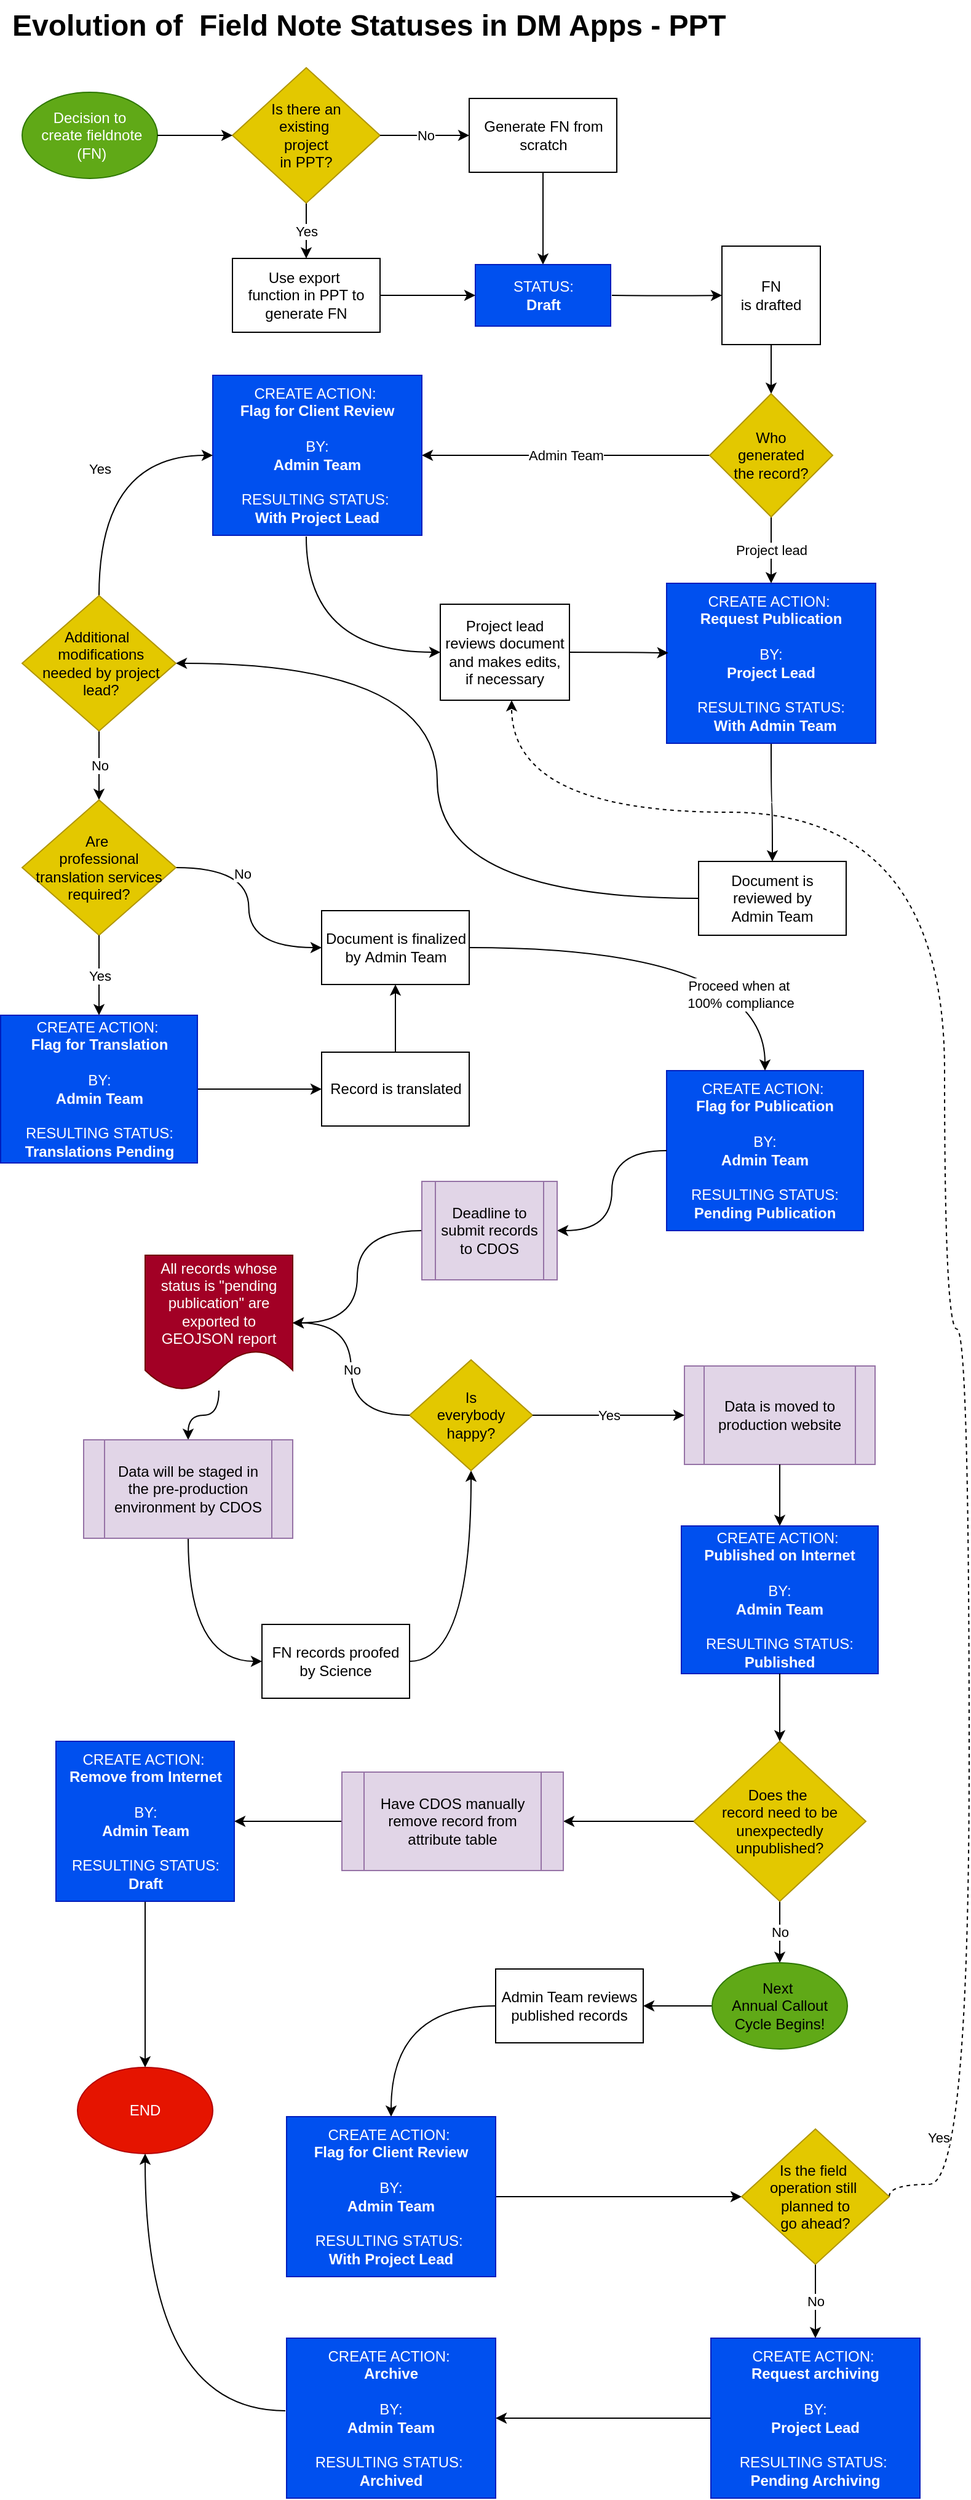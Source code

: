 <mxfile version="28.2.5">
  <diagram name="Page-1" id="UTPjxnOcEQ-sJrjJlPBk">
    <mxGraphModel dx="1133" dy="602" grid="1" gridSize="10" guides="1" tooltips="1" connect="1" arrows="1" fold="1" page="1" pageScale="1" pageWidth="827" pageHeight="1169" math="0" shadow="0">
      <root>
        <mxCell id="0" />
        <mxCell id="1" parent="0" />
        <mxCell id="peULVuYx7uYCcGxrmFzm-1" value="&lt;h1 style=&quot;margin-top: 0px;&quot;&gt;Evolution of&amp;nbsp; Field Note Statuses in DM Apps - PPT&lt;/h1&gt;&lt;p&gt;&lt;br&gt;&lt;/p&gt;" style="text;html=1;whiteSpace=wrap;overflow=hidden;rounded=0;" parent="1" vertex="1">
          <mxGeometry x="30" y="10" width="690" height="120" as="geometry" />
        </mxCell>
        <mxCell id="U9ddc2uA0Kco6e5S1l6d-1" value="Decision&lt;span style=&quot;background-color: transparent;&quot;&gt;&amp;nbsp;to&lt;/span&gt;&lt;div&gt;&lt;span style=&quot;background-color: transparent;&quot;&gt;&amp;nbsp;create&amp;nbsp;&lt;/span&gt;&lt;span style=&quot;background-color: transparent;&quot;&gt;fieldnote&lt;/span&gt;&lt;div&gt;&lt;span style=&quot;background-color: transparent;&quot;&gt;&amp;nbsp;(FN)&lt;/span&gt;&lt;/div&gt;&lt;/div&gt;" style="ellipse;whiteSpace=wrap;html=1;fillColor=light-dark(#60A917,#99FF99);fontColor=light-dark(#FFFFFF,#000000);strokeColor=#2D7600;" vertex="1" parent="1">
          <mxGeometry x="40" y="85" width="110" height="70" as="geometry" />
        </mxCell>
        <mxCell id="U9ddc2uA0Kco6e5S1l6d-12" value="" style="edgeStyle=orthogonalEdgeStyle;rounded=0;orthogonalLoop=1;jettySize=auto;html=1;curved=1;" edge="1" parent="1" source="U9ddc2uA0Kco6e5S1l6d-16" target="U9ddc2uA0Kco6e5S1l6d-7">
          <mxGeometry relative="1" as="geometry" />
        </mxCell>
        <mxCell id="U9ddc2uA0Kco6e5S1l6d-15" value="Yes" style="edgeStyle=orthogonalEdgeStyle;rounded=0;orthogonalLoop=1;jettySize=auto;html=1;curved=1;" edge="1" parent="1" source="U9ddc2uA0Kco6e5S1l6d-2" target="U9ddc2uA0Kco6e5S1l6d-14">
          <mxGeometry relative="1" as="geometry" />
        </mxCell>
        <mxCell id="U9ddc2uA0Kco6e5S1l6d-2" value="Is there an&lt;div&gt;existing&amp;nbsp;&lt;/div&gt;&lt;div&gt;project&lt;/div&gt;&lt;div&gt;in PPT?&lt;/div&gt;" style="rhombus;whiteSpace=wrap;html=1;fillColor=light-dark(#E3C800,#FFFF99);fontColor=light-dark(#000000,#000000);strokeColor=#B09500;" vertex="1" parent="1">
          <mxGeometry x="211" y="65" width="120" height="110" as="geometry" />
        </mxCell>
        <mxCell id="U9ddc2uA0Kco6e5S1l6d-19" style="edgeStyle=orthogonalEdgeStyle;rounded=0;orthogonalLoop=1;jettySize=auto;html=1;curved=1;" edge="1" parent="1" source="U9ddc2uA0Kco6e5S1l6d-3" target="U9ddc2uA0Kco6e5S1l6d-4">
          <mxGeometry relative="1" as="geometry" />
        </mxCell>
        <mxCell id="U9ddc2uA0Kco6e5S1l6d-3" value="FN&lt;div&gt;is drafted&lt;/div&gt;" style="whiteSpace=wrap;html=1;aspect=fixed;" vertex="1" parent="1">
          <mxGeometry x="609" y="210" width="80" height="80" as="geometry" />
        </mxCell>
        <mxCell id="U9ddc2uA0Kco6e5S1l6d-21" value="Admin Team" style="edgeStyle=orthogonalEdgeStyle;rounded=0;orthogonalLoop=1;jettySize=auto;html=1;curved=1;" edge="1" parent="1" source="U9ddc2uA0Kco6e5S1l6d-4" target="U9ddc2uA0Kco6e5S1l6d-6">
          <mxGeometry relative="1" as="geometry">
            <mxPoint x="537.5" y="360" as="targetPoint" />
          </mxGeometry>
        </mxCell>
        <mxCell id="U9ddc2uA0Kco6e5S1l6d-22" value="Project lead" style="edgeStyle=orthogonalEdgeStyle;rounded=0;orthogonalLoop=1;jettySize=auto;html=1;curved=1;" edge="1" parent="1" source="U9ddc2uA0Kco6e5S1l6d-4" target="U9ddc2uA0Kco6e5S1l6d-5">
          <mxGeometry relative="1" as="geometry" />
        </mxCell>
        <mxCell id="U9ddc2uA0Kco6e5S1l6d-4" value="Who&lt;div&gt;&lt;span style=&quot;background-color: transparent;&quot;&gt;generated&lt;/span&gt;&lt;div&gt;the&lt;span style=&quot;background-color: transparent;&quot;&gt;&amp;nbsp;record?&lt;/span&gt;&lt;/div&gt;&lt;/div&gt;" style="rhombus;whiteSpace=wrap;html=1;fillColor=light-dark(#E3C800,#FFFF99);fontColor=light-dark(#000000,#000000);strokeColor=#B09500;" vertex="1" parent="1">
          <mxGeometry x="599" y="330" width="100" height="100" as="geometry" />
        </mxCell>
        <mxCell id="U9ddc2uA0Kco6e5S1l6d-29" value="" style="edgeStyle=orthogonalEdgeStyle;rounded=0;orthogonalLoop=1;jettySize=auto;html=1;curved=1;" edge="1" parent="1" source="U9ddc2uA0Kco6e5S1l6d-5" target="U9ddc2uA0Kco6e5S1l6d-28">
          <mxGeometry relative="1" as="geometry" />
        </mxCell>
        <mxCell id="U9ddc2uA0Kco6e5S1l6d-5" value="CREATE ACTION:&amp;nbsp;&lt;div&gt;&lt;b&gt;Request Publication&lt;/b&gt;&lt;/div&gt;&lt;div&gt;&lt;b&gt;&lt;br&gt;&lt;/b&gt;&lt;div&gt;&lt;div&gt;BY:&lt;/div&gt;&lt;div&gt;&lt;b&gt;Project Lead&lt;/b&gt;&lt;/div&gt;&lt;/div&gt;&lt;div&gt;&lt;b&gt;&lt;br&gt;&lt;/b&gt;&lt;/div&gt;&lt;div&gt;&lt;span style=&quot;background-color: transparent;&quot;&gt;RESULTING STATUS&lt;/span&gt;:&lt;/div&gt;&lt;div&gt;&amp;nbsp; &lt;b&gt;With Admin Team&lt;/b&gt;&lt;/div&gt;&lt;/div&gt;" style="rounded=0;whiteSpace=wrap;html=1;fillColor=light-dark(#0050EF,#170FFF);fontColor=light-dark(#FFFFFF,#FFFFFF);strokeColor=#001DBC;" vertex="1" parent="1">
          <mxGeometry x="564" y="484" width="170" height="130" as="geometry" />
        </mxCell>
        <mxCell id="U9ddc2uA0Kco6e5S1l6d-6" value="CREATE ACTION:&amp;nbsp;&lt;div&gt;&lt;b&gt;Flag for Client Review&lt;/b&gt;&lt;/div&gt;&lt;div&gt;&lt;b&gt;&lt;br&gt;&lt;/b&gt;&lt;/div&gt;&lt;div&gt;BY:&lt;/div&gt;&lt;div&gt;&lt;b&gt;Admin Team&lt;/b&gt;&lt;/div&gt;&lt;div&gt;&lt;b&gt;&lt;br&gt;&lt;/b&gt;&lt;div&gt;RESULTING STATUS:&amp;nbsp;&lt;/div&gt;&lt;div&gt;&lt;b&gt;With Project Lead&lt;/b&gt;&lt;/div&gt;&lt;/div&gt;" style="rounded=0;whiteSpace=wrap;html=1;fillColor=light-dark(#0050EF,#170FFF);fontColor=light-dark(#FFFFFF,#FFFFFF);strokeColor=#001DBC;" vertex="1" parent="1">
          <mxGeometry x="195" y="315" width="170" height="130" as="geometry" />
        </mxCell>
        <mxCell id="U9ddc2uA0Kco6e5S1l6d-13" value="" style="edgeStyle=orthogonalEdgeStyle;rounded=0;orthogonalLoop=1;jettySize=auto;html=1;curved=1;" edge="1" parent="1" target="U9ddc2uA0Kco6e5S1l6d-3">
          <mxGeometry relative="1" as="geometry">
            <mxPoint x="519.5" y="250" as="sourcePoint" />
          </mxGeometry>
        </mxCell>
        <mxCell id="U9ddc2uA0Kco6e5S1l6d-7" value="&lt;div&gt;&lt;font style=&quot;&quot;&gt;&lt;span style=&quot;background-color: transparent;&quot;&gt;&lt;font style=&quot;&quot;&gt;STATUS&lt;/font&gt;&lt;/span&gt;&lt;span style=&quot;background-color: transparent;&quot;&gt;:&lt;/span&gt;&lt;/font&gt;&lt;/div&gt;&lt;div&gt;&lt;b&gt;Draft&lt;/b&gt;&lt;/div&gt;" style="rounded=0;whiteSpace=wrap;html=1;fillColor=light-dark(#0050EF,#170FFF);fontColor=light-dark(#FFFFFF,#FFFFFF);strokeColor=#001DBC;" vertex="1" parent="1">
          <mxGeometry x="408.5" y="225" width="110" height="50" as="geometry" />
        </mxCell>
        <mxCell id="U9ddc2uA0Kco6e5S1l6d-10" value="" style="endArrow=classic;html=1;rounded=0;exitX=1;exitY=0.5;exitDx=0;exitDy=0;entryX=0;entryY=0.5;entryDx=0;entryDy=0;edgeStyle=orthogonalEdgeStyle;curved=1;" edge="1" parent="1" source="U9ddc2uA0Kco6e5S1l6d-1" target="U9ddc2uA0Kco6e5S1l6d-2">
          <mxGeometry width="50" height="50" relative="1" as="geometry">
            <mxPoint x="520" y="450" as="sourcePoint" />
            <mxPoint x="570" y="400" as="targetPoint" />
          </mxGeometry>
        </mxCell>
        <mxCell id="U9ddc2uA0Kco6e5S1l6d-18" style="edgeStyle=orthogonalEdgeStyle;rounded=0;orthogonalLoop=1;jettySize=auto;html=1;curved=1;" edge="1" parent="1" source="U9ddc2uA0Kco6e5S1l6d-14" target="U9ddc2uA0Kco6e5S1l6d-7">
          <mxGeometry relative="1" as="geometry" />
        </mxCell>
        <mxCell id="U9ddc2uA0Kco6e5S1l6d-14" value="Use export&amp;nbsp;&lt;div&gt;function in PPT to generate FN&lt;/div&gt;" style="whiteSpace=wrap;html=1;" vertex="1" parent="1">
          <mxGeometry x="211" y="220" width="120" height="60" as="geometry" />
        </mxCell>
        <mxCell id="U9ddc2uA0Kco6e5S1l6d-17" value="No" style="edgeStyle=orthogonalEdgeStyle;rounded=0;orthogonalLoop=1;jettySize=auto;html=1;curved=1;" edge="1" parent="1" source="U9ddc2uA0Kco6e5S1l6d-2" target="U9ddc2uA0Kco6e5S1l6d-16">
          <mxGeometry relative="1" as="geometry">
            <mxPoint x="350" y="125" as="sourcePoint" />
            <mxPoint x="530" y="125" as="targetPoint" />
          </mxGeometry>
        </mxCell>
        <mxCell id="U9ddc2uA0Kco6e5S1l6d-16" value="Generate FN from scratch" style="whiteSpace=wrap;html=1;" vertex="1" parent="1">
          <mxGeometry x="403.5" y="90" width="120" height="60" as="geometry" />
        </mxCell>
        <mxCell id="U9ddc2uA0Kco6e5S1l6d-27" style="edgeStyle=orthogonalEdgeStyle;rounded=0;orthogonalLoop=1;jettySize=auto;html=1;entryX=0.008;entryY=0.435;entryDx=0;entryDy=0;curved=1;entryPerimeter=0;" edge="1" parent="1" source="U9ddc2uA0Kco6e5S1l6d-25" target="U9ddc2uA0Kco6e5S1l6d-5">
          <mxGeometry relative="1" as="geometry" />
        </mxCell>
        <mxCell id="U9ddc2uA0Kco6e5S1l6d-25" value="Project lead reviews document and makes&amp;nbsp;&lt;span style=&quot;background-color: transparent; color: light-dark(rgb(0, 0, 0), rgb(255, 255, 255));&quot;&gt;edits,&lt;/span&gt;&lt;div&gt;&lt;span style=&quot;background-color: transparent; color: light-dark(rgb(0, 0, 0), rgb(255, 255, 255));&quot;&gt;if necessary&lt;/span&gt;&lt;/div&gt;" style="rounded=0;whiteSpace=wrap;html=1;" vertex="1" parent="1">
          <mxGeometry x="380" y="501" width="105" height="78" as="geometry" />
        </mxCell>
        <mxCell id="U9ddc2uA0Kco6e5S1l6d-26" value="" style="edgeStyle=orthogonalEdgeStyle;rounded=0;orthogonalLoop=1;jettySize=auto;html=1;curved=1;exitX=0.447;exitY=1.008;exitDx=0;exitDy=0;exitPerimeter=0;entryX=0;entryY=0.5;entryDx=0;entryDy=0;" edge="1" parent="1" source="U9ddc2uA0Kco6e5S1l6d-6" target="U9ddc2uA0Kco6e5S1l6d-25">
          <mxGeometry relative="1" as="geometry" />
        </mxCell>
        <mxCell id="U9ddc2uA0Kco6e5S1l6d-33" style="edgeStyle=orthogonalEdgeStyle;rounded=0;orthogonalLoop=1;jettySize=auto;html=1;curved=1;entryX=1;entryY=0.5;entryDx=0;entryDy=0;" edge="1" parent="1" source="U9ddc2uA0Kco6e5S1l6d-28" target="U9ddc2uA0Kco6e5S1l6d-32">
          <mxGeometry relative="1" as="geometry" />
        </mxCell>
        <mxCell id="U9ddc2uA0Kco6e5S1l6d-28" value="Document is reviewed by&lt;div&gt;Admin Team&lt;/div&gt;" style="whiteSpace=wrap;html=1;rounded=0;" vertex="1" parent="1">
          <mxGeometry x="590" y="710" width="120" height="60" as="geometry" />
        </mxCell>
        <mxCell id="U9ddc2uA0Kco6e5S1l6d-30" value="Yes" style="edgeStyle=orthogonalEdgeStyle;rounded=0;orthogonalLoop=1;jettySize=auto;html=1;curved=1;entryX=0;entryY=0.5;entryDx=0;entryDy=0;exitX=0.5;exitY=0;exitDx=0;exitDy=0;" edge="1" parent="1" source="U9ddc2uA0Kco6e5S1l6d-32" target="U9ddc2uA0Kco6e5S1l6d-6">
          <mxGeometry relative="1" as="geometry">
            <mxPoint x="260" y="813" as="targetPoint" />
          </mxGeometry>
        </mxCell>
        <mxCell id="U9ddc2uA0Kco6e5S1l6d-31" value="No" style="edgeStyle=orthogonalEdgeStyle;rounded=0;orthogonalLoop=1;jettySize=auto;html=1;curved=1;exitX=0.5;exitY=1;exitDx=0;exitDy=0;entryX=0.5;entryY=0;entryDx=0;entryDy=0;" edge="1" parent="1" source="U9ddc2uA0Kco6e5S1l6d-32" target="U9ddc2uA0Kco6e5S1l6d-35">
          <mxGeometry relative="1" as="geometry">
            <mxPoint x="330" y="840" as="targetPoint" />
          </mxGeometry>
        </mxCell>
        <mxCell id="U9ddc2uA0Kco6e5S1l6d-32" value="Additional&amp;nbsp;&lt;div&gt;&amp;nbsp;modifications&lt;/div&gt;&lt;div&gt;&amp;nbsp;needed by project&lt;/div&gt;&lt;div&gt;&amp;nbsp;lead?&lt;/div&gt;" style="rhombus;whiteSpace=wrap;html=1;fillColor=light-dark(#E3C800,#FFFF99);fontColor=light-dark(#000000,#000000);strokeColor=#B09500;" vertex="1" parent="1">
          <mxGeometry x="40" y="494" width="125" height="110" as="geometry" />
        </mxCell>
        <mxCell id="U9ddc2uA0Kco6e5S1l6d-98" value="No" style="edgeStyle=orthogonalEdgeStyle;rounded=0;orthogonalLoop=1;jettySize=auto;html=1;curved=1;" edge="1" parent="1" source="U9ddc2uA0Kco6e5S1l6d-35" target="U9ddc2uA0Kco6e5S1l6d-96">
          <mxGeometry x="-0.3" y="-5" relative="1" as="geometry">
            <mxPoint as="offset" />
          </mxGeometry>
        </mxCell>
        <mxCell id="U9ddc2uA0Kco6e5S1l6d-35" value="Are&amp;nbsp;&lt;div&gt;professional translation services required?&lt;/div&gt;" style="rhombus;whiteSpace=wrap;html=1;fillColor=light-dark(#E3C800,#FFFF99);fontColor=light-dark(#000000,#000000);strokeColor=#B09500;" vertex="1" parent="1">
          <mxGeometry x="40" y="660" width="125" height="110" as="geometry" />
        </mxCell>
        <mxCell id="U9ddc2uA0Kco6e5S1l6d-36" value="Yes" style="edgeStyle=orthogonalEdgeStyle;rounded=0;orthogonalLoop=1;jettySize=auto;html=1;curved=1;" edge="1" parent="1" target="U9ddc2uA0Kco6e5S1l6d-37" source="U9ddc2uA0Kco6e5S1l6d-35">
          <mxGeometry relative="1" as="geometry">
            <mxPoint x="414" y="815" as="sourcePoint" />
            <mxPoint x="726.5" y="920" as="targetPoint" />
          </mxGeometry>
        </mxCell>
        <mxCell id="U9ddc2uA0Kco6e5S1l6d-39" value="" style="edgeStyle=orthogonalEdgeStyle;rounded=0;orthogonalLoop=1;jettySize=auto;html=1;curved=1;entryX=0;entryY=0.5;entryDx=0;entryDy=0;" edge="1" parent="1" source="U9ddc2uA0Kco6e5S1l6d-37" target="U9ddc2uA0Kco6e5S1l6d-38">
          <mxGeometry relative="1" as="geometry" />
        </mxCell>
        <mxCell id="U9ddc2uA0Kco6e5S1l6d-37" value="CREATE ACTION:&amp;nbsp;&lt;div&gt;&lt;b&gt;Flag for Translation&lt;/b&gt;&lt;/div&gt;&lt;div&gt;&lt;b&gt;&lt;br&gt;&lt;/b&gt;&lt;/div&gt;&lt;div&gt;&lt;div&gt;BY:&lt;/div&gt;&lt;div&gt;&lt;b&gt;Admin Team&lt;/b&gt;&lt;/div&gt;&lt;/div&gt;&lt;div&gt;&lt;b&gt;&lt;br&gt;&lt;/b&gt;&lt;div&gt;RESULTING STATUS:&lt;/div&gt;&lt;div&gt;&lt;b&gt;Translations Pending&lt;/b&gt;&lt;/div&gt;&lt;/div&gt;" style="rounded=0;whiteSpace=wrap;html=1;fillColor=light-dark(#0050EF,#170FFF);fontColor=light-dark(#FFFFFF,#FFFFFF);strokeColor=#001DBC;" vertex="1" parent="1">
          <mxGeometry x="22.5" y="835" width="160" height="120" as="geometry" />
        </mxCell>
        <mxCell id="U9ddc2uA0Kco6e5S1l6d-40" style="edgeStyle=orthogonalEdgeStyle;rounded=0;orthogonalLoop=1;jettySize=auto;html=1;curved=1;" edge="1" parent="1" source="U9ddc2uA0Kco6e5S1l6d-38" target="U9ddc2uA0Kco6e5S1l6d-96">
          <mxGeometry relative="1" as="geometry">
            <mxPoint x="570" y="900" as="targetPoint" />
          </mxGeometry>
        </mxCell>
        <mxCell id="U9ddc2uA0Kco6e5S1l6d-38" value="Record is translated" style="whiteSpace=wrap;html=1;rounded=0;" vertex="1" parent="1">
          <mxGeometry x="283.5" y="865" width="120" height="60" as="geometry" />
        </mxCell>
        <mxCell id="U9ddc2uA0Kco6e5S1l6d-45" value="" style="edgeStyle=orthogonalEdgeStyle;rounded=0;orthogonalLoop=1;jettySize=auto;html=1;curved=1;" edge="1" parent="1" source="U9ddc2uA0Kco6e5S1l6d-48" target="U9ddc2uA0Kco6e5S1l6d-50">
          <mxGeometry relative="1" as="geometry">
            <mxPoint x="310" y="1145" as="targetPoint" />
          </mxGeometry>
        </mxCell>
        <mxCell id="U9ddc2uA0Kco6e5S1l6d-46" value="CREATE ACTION:&amp;nbsp;&lt;div&gt;&lt;b&gt;Flag for Publication&lt;/b&gt;&lt;/div&gt;&lt;div&gt;&lt;div&gt;&lt;br&gt;&lt;/div&gt;&lt;div&gt;BY:&lt;/div&gt;&lt;div&gt;&lt;b&gt;Admin Team&lt;/b&gt;&lt;/div&gt;&lt;div&gt;&lt;b&gt;&lt;br&gt;&lt;/b&gt;&lt;/div&gt;&lt;div&gt;RESULTING STATUS:&lt;/div&gt;&lt;div&gt;&lt;b&gt;Pending Publication&lt;/b&gt;&lt;/div&gt;&lt;/div&gt;" style="rounded=0;whiteSpace=wrap;html=1;fillColor=light-dark(#0050EF,#170FFF);fontColor=light-dark(#FFFFFF,#FFFFFF);strokeColor=#001DBC;" vertex="1" parent="1">
          <mxGeometry x="564" y="880" width="160" height="130" as="geometry" />
        </mxCell>
        <mxCell id="U9ddc2uA0Kco6e5S1l6d-49" value="" style="edgeStyle=orthogonalEdgeStyle;rounded=0;orthogonalLoop=1;jettySize=auto;html=1;curved=1;" edge="1" parent="1" source="U9ddc2uA0Kco6e5S1l6d-46" target="U9ddc2uA0Kco6e5S1l6d-48">
          <mxGeometry relative="1" as="geometry">
            <mxPoint x="630" y="1038" as="sourcePoint" />
            <mxPoint x="310" y="1110" as="targetPoint" />
          </mxGeometry>
        </mxCell>
        <mxCell id="U9ddc2uA0Kco6e5S1l6d-48" value="Deadline to submit records to CDOS" style="shape=process;whiteSpace=wrap;html=1;backgroundOutline=1;fillColor=light-dark(#E1D5E7,#E5CCFF);strokeColor=#9673a6;fontColor=light-dark(#000000,#000000);" vertex="1" parent="1">
          <mxGeometry x="365" y="970" width="110" height="80" as="geometry" />
        </mxCell>
        <mxCell id="U9ddc2uA0Kco6e5S1l6d-52" value="" style="edgeStyle=orthogonalEdgeStyle;rounded=0;orthogonalLoop=1;jettySize=auto;html=1;curved=1;" edge="1" parent="1" source="U9ddc2uA0Kco6e5S1l6d-101" target="U9ddc2uA0Kco6e5S1l6d-51">
          <mxGeometry relative="1" as="geometry">
            <mxPoint x="602.5" y="1650" as="sourcePoint" />
          </mxGeometry>
        </mxCell>
        <mxCell id="U9ddc2uA0Kco6e5S1l6d-50" value="All records whose status is &quot;pending publication&quot; are exported to GEOJSON report" style="shape=document;whiteSpace=wrap;html=1;boundedLbl=1;fillColor=light-dark(#A20025,#CCFFFF);strokeColor=#6F0000;fontColor=#ffffff;" vertex="1" parent="1">
          <mxGeometry x="140" y="1030" width="120" height="110" as="geometry" />
        </mxCell>
        <mxCell id="U9ddc2uA0Kco6e5S1l6d-83" value="" style="edgeStyle=orthogonalEdgeStyle;rounded=0;orthogonalLoop=1;jettySize=auto;html=1;curved=1;exitX=0;exitY=0.5;exitDx=0;exitDy=0;" edge="1" parent="1" source="U9ddc2uA0Kco6e5S1l6d-51" target="U9ddc2uA0Kco6e5S1l6d-82">
          <mxGeometry x="0.333" y="10" relative="1" as="geometry">
            <mxPoint as="offset" />
          </mxGeometry>
        </mxCell>
        <mxCell id="U9ddc2uA0Kco6e5S1l6d-51" value="Admin Team reviews published records" style="whiteSpace=wrap;html=1;" vertex="1" parent="1">
          <mxGeometry x="425" y="1610" width="120" height="60" as="geometry" />
        </mxCell>
        <mxCell id="U9ddc2uA0Kco6e5S1l6d-54" value="" style="edgeStyle=orthogonalEdgeStyle;rounded=0;orthogonalLoop=1;jettySize=auto;html=1;curved=1;exitX=0.5;exitY=1;exitDx=0;exitDy=0;entryX=0;entryY=0.5;entryDx=0;entryDy=0;" edge="1" parent="1" source="U9ddc2uA0Kco6e5S1l6d-58" target="U9ddc2uA0Kco6e5S1l6d-61">
          <mxGeometry relative="1" as="geometry">
            <mxPoint x="180" y="1250" as="sourcePoint" />
            <mxPoint x="115" y="1350" as="targetPoint" />
          </mxGeometry>
        </mxCell>
        <mxCell id="U9ddc2uA0Kco6e5S1l6d-57" value="" style="edgeStyle=orthogonalEdgeStyle;rounded=0;orthogonalLoop=1;jettySize=auto;html=1;curved=1;entryX=0.5;entryY=0;entryDx=0;entryDy=0;" edge="1" parent="1" source="U9ddc2uA0Kco6e5S1l6d-50" target="U9ddc2uA0Kco6e5S1l6d-58">
          <mxGeometry relative="1" as="geometry">
            <mxPoint x="200" y="1140" as="sourcePoint" />
            <mxPoint x="180" y="1190" as="targetPoint" />
          </mxGeometry>
        </mxCell>
        <mxCell id="U9ddc2uA0Kco6e5S1l6d-58" value="Data will be staged in the pre-production environment by CDOS" style="shape=process;whiteSpace=wrap;html=1;backgroundOutline=1;fillColor=light-dark(#E1D5E7,#E5CCFF);strokeColor=#9673a6;fontColor=light-dark(#000000,#000000);" vertex="1" parent="1">
          <mxGeometry x="90" y="1180" width="170" height="80" as="geometry" />
        </mxCell>
        <mxCell id="U9ddc2uA0Kco6e5S1l6d-61" value="FN records proofed by Science" style="whiteSpace=wrap;html=1;" vertex="1" parent="1">
          <mxGeometry x="235" y="1330" width="120" height="60" as="geometry" />
        </mxCell>
        <mxCell id="U9ddc2uA0Kco6e5S1l6d-63" value="" style="edgeStyle=orthogonalEdgeStyle;rounded=0;orthogonalLoop=1;jettySize=auto;html=1;curved=1;exitX=1;exitY=0.5;exitDx=0;exitDy=0;" edge="1" parent="1" source="U9ddc2uA0Kco6e5S1l6d-61" target="U9ddc2uA0Kco6e5S1l6d-62">
          <mxGeometry relative="1" as="geometry">
            <mxPoint x="190" y="1397.5" as="sourcePoint" />
            <mxPoint x="474" y="1330" as="targetPoint" />
          </mxGeometry>
        </mxCell>
        <mxCell id="U9ddc2uA0Kco6e5S1l6d-62" value="Is&lt;div&gt;everybody&lt;/div&gt;&lt;div&gt;happy&lt;span style=&quot;background-color: transparent;&quot;&gt;?&lt;/span&gt;&lt;/div&gt;" style="rhombus;whiteSpace=wrap;html=1;rounded=0;fillColor=light-dark(#E3C800,#FFFF99);fontColor=light-dark(#000000,#000000);strokeColor=#B09500;" vertex="1" parent="1">
          <mxGeometry x="355" y="1115" width="100" height="90" as="geometry" />
        </mxCell>
        <mxCell id="U9ddc2uA0Kco6e5S1l6d-65" value="Yes" style="edgeStyle=orthogonalEdgeStyle;rounded=0;orthogonalLoop=1;jettySize=auto;html=1;curved=1;" edge="1" parent="1" source="U9ddc2uA0Kco6e5S1l6d-62" target="U9ddc2uA0Kco6e5S1l6d-64">
          <mxGeometry relative="1" as="geometry">
            <mxPoint x="380" y="1395" as="sourcePoint" />
            <mxPoint x="474" y="1330" as="targetPoint" />
          </mxGeometry>
        </mxCell>
        <mxCell id="U9ddc2uA0Kco6e5S1l6d-64" value="Data is moved to production website" style="shape=process;whiteSpace=wrap;html=1;backgroundOutline=1;fillColor=light-dark(#E1D5E7,#E5CCFF);strokeColor=#9673a6;fontColor=light-dark(#000000,#000000);" vertex="1" parent="1">
          <mxGeometry x="578.5" y="1120" width="155" height="80" as="geometry" />
        </mxCell>
        <mxCell id="U9ddc2uA0Kco6e5S1l6d-68" value="No" style="edgeStyle=orthogonalEdgeStyle;rounded=0;orthogonalLoop=1;jettySize=auto;html=1;curved=1;entryX=1;entryY=0.5;entryDx=0;entryDy=0;" edge="1" parent="1" source="U9ddc2uA0Kco6e5S1l6d-62" target="U9ddc2uA0Kco6e5S1l6d-50">
          <mxGeometry relative="1" as="geometry">
            <mxPoint x="400" y="1165" as="sourcePoint" />
            <mxPoint x="357" y="1275" as="targetPoint" />
          </mxGeometry>
        </mxCell>
        <mxCell id="U9ddc2uA0Kco6e5S1l6d-69" value="" style="edgeStyle=orthogonalEdgeStyle;rounded=0;orthogonalLoop=1;jettySize=auto;html=1;curved=1;" edge="1" parent="1" source="U9ddc2uA0Kco6e5S1l6d-64" target="U9ddc2uA0Kco6e5S1l6d-60">
          <mxGeometry relative="1" as="geometry">
            <mxPoint x="596" y="1330" as="sourcePoint" />
            <mxPoint x="971" y="1250" as="targetPoint" />
          </mxGeometry>
        </mxCell>
        <mxCell id="U9ddc2uA0Kco6e5S1l6d-60" value="CREATE ACTION:&amp;nbsp;&lt;div&gt;&lt;b&gt;Published on Internet&lt;/b&gt;&lt;/div&gt;&lt;div&gt;&lt;b&gt;&lt;br&gt;&lt;/b&gt;&lt;/div&gt;&lt;div&gt;&lt;div&gt;BY:&lt;/div&gt;&lt;div&gt;&lt;b&gt;Admin Team&lt;/b&gt;&lt;/div&gt;&lt;div&gt;&lt;b&gt;&lt;br&gt;&lt;/b&gt;&lt;/div&gt;&lt;div&gt;RESULTING STATUS:&lt;/div&gt;&lt;div&gt;&lt;b&gt;Published&lt;/b&gt;&lt;/div&gt;&lt;/div&gt;" style="rounded=0;whiteSpace=wrap;html=1;fillColor=light-dark(#0050EF,#170FFF);fontColor=light-dark(#FFFFFF,#FFFFFF);strokeColor=#001DBC;" vertex="1" parent="1">
          <mxGeometry x="576" y="1250" width="160" height="120" as="geometry" />
        </mxCell>
        <mxCell id="U9ddc2uA0Kco6e5S1l6d-72" value="No" style="edgeStyle=orthogonalEdgeStyle;rounded=0;orthogonalLoop=1;jettySize=auto;html=1;curved=1;" edge="1" parent="1" source="U9ddc2uA0Kco6e5S1l6d-73" target="U9ddc2uA0Kco6e5S1l6d-101">
          <mxGeometry relative="1" as="geometry">
            <mxPoint x="615" y="1365" as="sourcePoint" />
            <mxPoint x="680" y="1610" as="targetPoint" />
          </mxGeometry>
        </mxCell>
        <mxCell id="U9ddc2uA0Kco6e5S1l6d-74" value="" style="edgeStyle=orthogonalEdgeStyle;rounded=0;orthogonalLoop=1;jettySize=auto;html=1;curved=1;" edge="1" parent="1" source="U9ddc2uA0Kco6e5S1l6d-60" target="U9ddc2uA0Kco6e5S1l6d-73">
          <mxGeometry relative="1" as="geometry">
            <mxPoint x="636" y="1365" as="sourcePoint" />
            <mxPoint x="584" y="1590" as="targetPoint" />
          </mxGeometry>
        </mxCell>
        <mxCell id="U9ddc2uA0Kco6e5S1l6d-76" style="edgeStyle=orthogonalEdgeStyle;rounded=0;orthogonalLoop=1;jettySize=auto;html=1;curved=1;" edge="1" parent="1" source="U9ddc2uA0Kco6e5S1l6d-78" target="U9ddc2uA0Kco6e5S1l6d-75">
          <mxGeometry relative="1" as="geometry" />
        </mxCell>
        <mxCell id="U9ddc2uA0Kco6e5S1l6d-73" value="Does the&amp;nbsp;&lt;div&gt;record need to be unexpectedly unpublished?&lt;/div&gt;" style="rhombus;whiteSpace=wrap;html=1;rounded=0;fillColor=light-dark(#E3C800,#FFFF99);fontColor=light-dark(#000000,#000000);strokeColor=#B09500;" vertex="1" parent="1">
          <mxGeometry x="586" y="1425" width="140" height="130" as="geometry" />
        </mxCell>
        <mxCell id="U9ddc2uA0Kco6e5S1l6d-81" style="edgeStyle=orthogonalEdgeStyle;rounded=0;orthogonalLoop=1;jettySize=auto;html=1;curved=1;" edge="1" parent="1" source="U9ddc2uA0Kco6e5S1l6d-75" target="U9ddc2uA0Kco6e5S1l6d-80">
          <mxGeometry relative="1" as="geometry" />
        </mxCell>
        <mxCell id="U9ddc2uA0Kco6e5S1l6d-75" value="CREATE ACTION:&amp;nbsp;&lt;div&gt;&lt;b&gt;Remove from Internet&lt;/b&gt;&lt;/div&gt;&lt;div&gt;&lt;div&gt;&lt;br&gt;&lt;/div&gt;&lt;div&gt;BY:&lt;/div&gt;&lt;div&gt;&lt;b&gt;Admin Team&lt;/b&gt;&lt;/div&gt;&lt;div&gt;&lt;b&gt;&lt;br&gt;&lt;/b&gt;&lt;/div&gt;&lt;div&gt;RESULTING STATUS:&lt;/div&gt;&lt;div&gt;&lt;b&gt;Draft&lt;/b&gt;&lt;/div&gt;&lt;/div&gt;" style="rounded=0;whiteSpace=wrap;html=1;fillColor=light-dark(#0050EF,#170FFF);fontColor=light-dark(#FFFFFF,#FFFFFF);strokeColor=#001DBC;" vertex="1" parent="1">
          <mxGeometry x="67.5" y="1425" width="145" height="130" as="geometry" />
        </mxCell>
        <mxCell id="U9ddc2uA0Kco6e5S1l6d-79" value="" style="edgeStyle=orthogonalEdgeStyle;rounded=0;orthogonalLoop=1;jettySize=auto;html=1;curved=1;" edge="1" parent="1" source="U9ddc2uA0Kco6e5S1l6d-73" target="U9ddc2uA0Kco6e5S1l6d-78">
          <mxGeometry relative="1" as="geometry">
            <mxPoint x="570" y="1475" as="sourcePoint" />
            <mxPoint x="360" y="1528" as="targetPoint" />
          </mxGeometry>
        </mxCell>
        <mxCell id="U9ddc2uA0Kco6e5S1l6d-78" value="Have CDOS manually remove record from attribute table" style="shape=process;whiteSpace=wrap;html=1;backgroundOutline=1;fillColor=light-dark(#E1D5E7,#E5CCFF);strokeColor=#9673a6;fontColor=light-dark(#000000,#000000);" vertex="1" parent="1">
          <mxGeometry x="300" y="1450" width="180" height="80" as="geometry" />
        </mxCell>
        <mxCell id="U9ddc2uA0Kco6e5S1l6d-80" value="END" style="ellipse;whiteSpace=wrap;html=1;fillColor=#e51400;fontColor=#ffffff;strokeColor=#B20000;" vertex="1" parent="1">
          <mxGeometry x="85" y="1690" width="110" height="70" as="geometry" />
        </mxCell>
        <mxCell id="U9ddc2uA0Kco6e5S1l6d-85" style="edgeStyle=orthogonalEdgeStyle;rounded=0;orthogonalLoop=1;jettySize=auto;html=1;curved=1;" edge="1" parent="1" source="U9ddc2uA0Kco6e5S1l6d-82" target="U9ddc2uA0Kco6e5S1l6d-84">
          <mxGeometry relative="1" as="geometry" />
        </mxCell>
        <mxCell id="U9ddc2uA0Kco6e5S1l6d-82" value="CREATE ACTION:&amp;nbsp;&lt;div&gt;&lt;b&gt;Flag for Client Review&lt;/b&gt;&lt;/div&gt;&lt;div&gt;&lt;b&gt;&lt;br&gt;&lt;/b&gt;&lt;/div&gt;&lt;div&gt;&lt;div&gt;BY:&lt;/div&gt;&lt;div&gt;&lt;b&gt;Admin Team&lt;/b&gt;&lt;/div&gt;&lt;/div&gt;&lt;div&gt;&lt;b&gt;&lt;br&gt;&lt;/b&gt;&lt;div&gt;RESULTING STATUS:&amp;nbsp;&lt;/div&gt;&lt;div&gt;&lt;b&gt;With Project Lead&lt;/b&gt;&lt;/div&gt;&lt;/div&gt;" style="rounded=0;whiteSpace=wrap;html=1;fillColor=light-dark(#0050EF,#170FFF);fontColor=light-dark(#FFFFFF,#FFFFFF);strokeColor=#001DBC;" vertex="1" parent="1">
          <mxGeometry x="255" y="1730" width="170" height="130" as="geometry" />
        </mxCell>
        <mxCell id="U9ddc2uA0Kco6e5S1l6d-87" value="No" style="edgeStyle=orthogonalEdgeStyle;rounded=0;orthogonalLoop=1;jettySize=auto;html=1;curved=1;" edge="1" parent="1" source="U9ddc2uA0Kco6e5S1l6d-84" target="U9ddc2uA0Kco6e5S1l6d-86">
          <mxGeometry relative="1" as="geometry" />
        </mxCell>
        <mxCell id="U9ddc2uA0Kco6e5S1l6d-93" value="Yes" style="edgeStyle=orthogonalEdgeStyle;rounded=0;orthogonalLoop=1;jettySize=auto;html=1;curved=1;dashed=1;exitX=1;exitY=0.5;exitDx=0;exitDy=0;" edge="1" parent="1" source="U9ddc2uA0Kco6e5S1l6d-84" target="U9ddc2uA0Kco6e5S1l6d-25">
          <mxGeometry x="-0.863" y="25" relative="1" as="geometry">
            <mxPoint x="820" y="1620" as="targetPoint" />
            <Array as="points">
              <mxPoint x="745" y="1785" />
              <mxPoint x="810" y="1785" />
              <mxPoint x="810" y="1090" />
              <mxPoint x="790" y="1090" />
              <mxPoint x="790" y="670" />
              <mxPoint x="438" y="670" />
            </Array>
            <mxPoint as="offset" />
          </mxGeometry>
        </mxCell>
        <mxCell id="U9ddc2uA0Kco6e5S1l6d-84" value="Is the field&amp;nbsp;&lt;div&gt;operation still&amp;nbsp;&lt;/div&gt;&lt;div&gt;planned to&lt;/div&gt;&lt;div&gt;go ahead?&lt;/div&gt;" style="rhombus;whiteSpace=wrap;html=1;rounded=0;fillColor=light-dark(#E3C800,#FFFF99);fontColor=light-dark(#000000,#000000);strokeColor=#B09500;" vertex="1" parent="1">
          <mxGeometry x="625" y="1740" width="120" height="110" as="geometry" />
        </mxCell>
        <mxCell id="U9ddc2uA0Kco6e5S1l6d-89" style="edgeStyle=orthogonalEdgeStyle;rounded=0;orthogonalLoop=1;jettySize=auto;html=1;curved=1;" edge="1" parent="1" source="U9ddc2uA0Kco6e5S1l6d-86" target="U9ddc2uA0Kco6e5S1l6d-90">
          <mxGeometry relative="1" as="geometry">
            <mxPoint x="680" y="1910" as="targetPoint" />
          </mxGeometry>
        </mxCell>
        <mxCell id="U9ddc2uA0Kco6e5S1l6d-86" value="CREATE ACTION:&amp;nbsp;&lt;div&gt;&lt;b&gt;Request archiving&lt;/b&gt;&lt;/div&gt;&lt;div&gt;&lt;div&gt;&lt;br&gt;&lt;/div&gt;&lt;div&gt;BY:&lt;/div&gt;&lt;div&gt;&lt;b&gt;Project Lead&lt;/b&gt;&lt;/div&gt;&lt;div&gt;&lt;b&gt;&lt;br&gt;&lt;/b&gt;&lt;/div&gt;&lt;div&gt;RESULTING STATUS:&amp;nbsp;&lt;/div&gt;&lt;div&gt;&lt;b&gt;Pending Archiving&lt;/b&gt;&lt;/div&gt;&lt;/div&gt;" style="rounded=0;whiteSpace=wrap;html=1;fillColor=light-dark(#0050EF,#170FFF);fontColor=light-dark(#FFFFFF,#FFFFFF);strokeColor=#001DBC;" vertex="1" parent="1">
          <mxGeometry x="600" y="1910" width="170" height="130" as="geometry" />
        </mxCell>
        <mxCell id="U9ddc2uA0Kco6e5S1l6d-91" style="edgeStyle=orthogonalEdgeStyle;rounded=0;orthogonalLoop=1;jettySize=auto;html=1;entryX=0.5;entryY=1;entryDx=0;entryDy=0;curved=1;exitX=-0.006;exitY=0.454;exitDx=0;exitDy=0;exitPerimeter=0;" edge="1" parent="1" source="U9ddc2uA0Kco6e5S1l6d-90" target="U9ddc2uA0Kco6e5S1l6d-80">
          <mxGeometry relative="1" as="geometry" />
        </mxCell>
        <mxCell id="U9ddc2uA0Kco6e5S1l6d-90" value="CREATE ACTION:&amp;nbsp;&lt;div&gt;&lt;b&gt;Archive&lt;/b&gt;&lt;/div&gt;&lt;div&gt;&lt;br&gt;&lt;/div&gt;&lt;div&gt;&lt;div&gt;BY:&lt;/div&gt;&lt;div&gt;&lt;b&gt;Admin Team&lt;/b&gt;&lt;/div&gt;&lt;div&gt;&lt;b&gt;&lt;br&gt;&lt;/b&gt;&lt;/div&gt;&lt;div&gt;RESULTING STATUS:&amp;nbsp;&lt;/div&gt;&lt;div&gt;&lt;b&gt;Archived&lt;/b&gt;&lt;/div&gt;&lt;/div&gt;" style="rounded=0;whiteSpace=wrap;html=1;fillColor=light-dark(#0050EF,#170FFF);fontColor=light-dark(#FFFFFF,#FFFFFF);strokeColor=#001DBC;" vertex="1" parent="1">
          <mxGeometry x="255" y="1910" width="170" height="130" as="geometry" />
        </mxCell>
        <mxCell id="U9ddc2uA0Kco6e5S1l6d-100" value="Proceed when at&amp;nbsp;&lt;div&gt;100% compliance&lt;/div&gt;" style="edgeStyle=orthogonalEdgeStyle;rounded=0;orthogonalLoop=1;jettySize=auto;html=1;exitX=1;exitY=0.5;exitDx=0;exitDy=0;curved=1;" edge="1" parent="1" source="U9ddc2uA0Kco6e5S1l6d-96" target="U9ddc2uA0Kco6e5S1l6d-46">
          <mxGeometry x="0.632" y="-20" relative="1" as="geometry">
            <mxPoint as="offset" />
          </mxGeometry>
        </mxCell>
        <mxCell id="U9ddc2uA0Kco6e5S1l6d-96" value="Document is finalized by&amp;nbsp;&lt;span style=&quot;background-color: transparent; color: light-dark(rgb(0, 0, 0), rgb(255, 255, 255));&quot;&gt;Admin Team&lt;/span&gt;" style="whiteSpace=wrap;html=1;rounded=0;" vertex="1" parent="1">
          <mxGeometry x="283.5" y="750" width="120" height="60" as="geometry" />
        </mxCell>
        <mxCell id="U9ddc2uA0Kco6e5S1l6d-101" value="Next&amp;nbsp;&lt;div&gt;Annual Callout Cycle Begins!&lt;/div&gt;" style="ellipse;whiteSpace=wrap;html=1;fillColor=light-dark(#60A917,#99FF99);fontColor=light-dark(#000000,#000000);strokeColor=#2D7600;" vertex="1" parent="1">
          <mxGeometry x="601" y="1605" width="110" height="70" as="geometry" />
        </mxCell>
      </root>
    </mxGraphModel>
  </diagram>
</mxfile>

